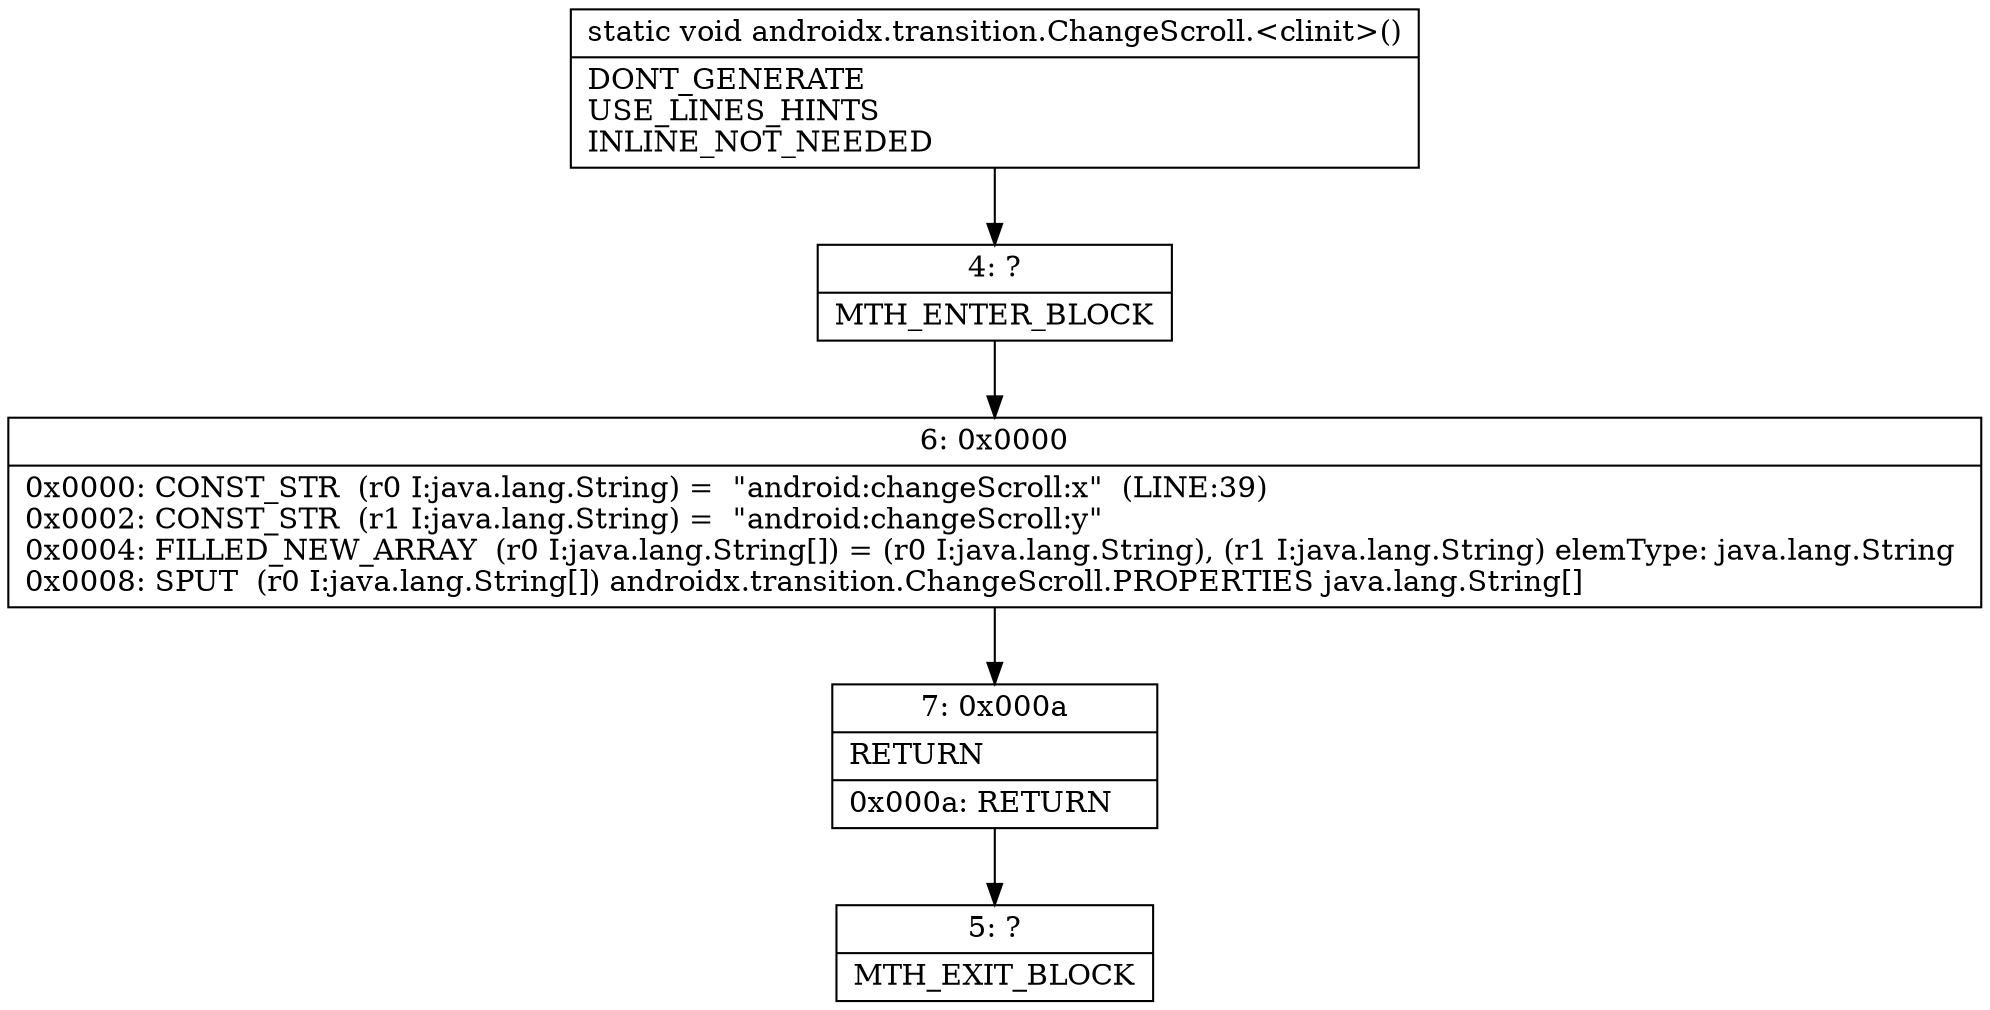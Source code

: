 digraph "CFG forandroidx.transition.ChangeScroll.\<clinit\>()V" {
Node_4 [shape=record,label="{4\:\ ?|MTH_ENTER_BLOCK\l}"];
Node_6 [shape=record,label="{6\:\ 0x0000|0x0000: CONST_STR  (r0 I:java.lang.String) =  \"android:changeScroll:x\"  (LINE:39)\l0x0002: CONST_STR  (r1 I:java.lang.String) =  \"android:changeScroll:y\" \l0x0004: FILLED_NEW_ARRAY  (r0 I:java.lang.String[]) = (r0 I:java.lang.String), (r1 I:java.lang.String) elemType: java.lang.String \l0x0008: SPUT  (r0 I:java.lang.String[]) androidx.transition.ChangeScroll.PROPERTIES java.lang.String[] \l}"];
Node_7 [shape=record,label="{7\:\ 0x000a|RETURN\l|0x000a: RETURN   \l}"];
Node_5 [shape=record,label="{5\:\ ?|MTH_EXIT_BLOCK\l}"];
MethodNode[shape=record,label="{static void androidx.transition.ChangeScroll.\<clinit\>()  | DONT_GENERATE\lUSE_LINES_HINTS\lINLINE_NOT_NEEDED\l}"];
MethodNode -> Node_4;Node_4 -> Node_6;
Node_6 -> Node_7;
Node_7 -> Node_5;
}

